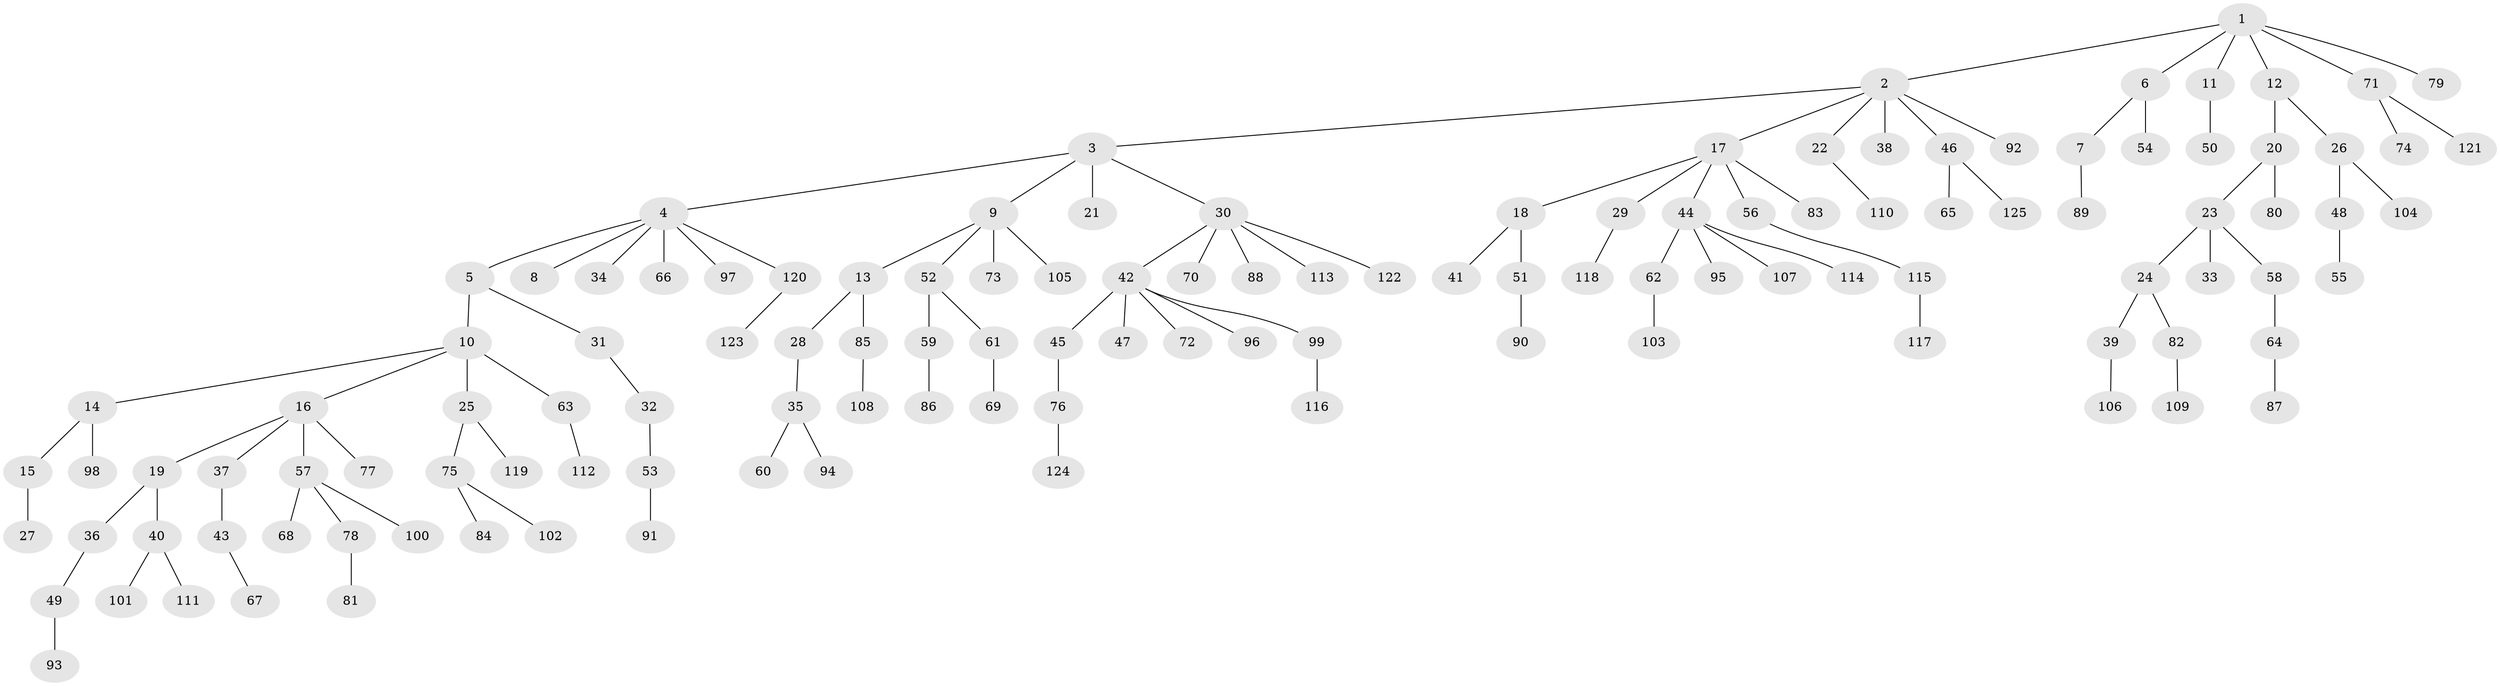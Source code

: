 // coarse degree distribution, {2: 0.21333333333333335, 1: 0.68, 4: 0.04, 9: 0.013333333333333334, 5: 0.013333333333333334, 10: 0.013333333333333334, 21: 0.013333333333333334, 8: 0.013333333333333334}
// Generated by graph-tools (version 1.1) at 2025/56/03/04/25 21:56:04]
// undirected, 125 vertices, 124 edges
graph export_dot {
graph [start="1"]
  node [color=gray90,style=filled];
  1;
  2;
  3;
  4;
  5;
  6;
  7;
  8;
  9;
  10;
  11;
  12;
  13;
  14;
  15;
  16;
  17;
  18;
  19;
  20;
  21;
  22;
  23;
  24;
  25;
  26;
  27;
  28;
  29;
  30;
  31;
  32;
  33;
  34;
  35;
  36;
  37;
  38;
  39;
  40;
  41;
  42;
  43;
  44;
  45;
  46;
  47;
  48;
  49;
  50;
  51;
  52;
  53;
  54;
  55;
  56;
  57;
  58;
  59;
  60;
  61;
  62;
  63;
  64;
  65;
  66;
  67;
  68;
  69;
  70;
  71;
  72;
  73;
  74;
  75;
  76;
  77;
  78;
  79;
  80;
  81;
  82;
  83;
  84;
  85;
  86;
  87;
  88;
  89;
  90;
  91;
  92;
  93;
  94;
  95;
  96;
  97;
  98;
  99;
  100;
  101;
  102;
  103;
  104;
  105;
  106;
  107;
  108;
  109;
  110;
  111;
  112;
  113;
  114;
  115;
  116;
  117;
  118;
  119;
  120;
  121;
  122;
  123;
  124;
  125;
  1 -- 2;
  1 -- 6;
  1 -- 11;
  1 -- 12;
  1 -- 71;
  1 -- 79;
  2 -- 3;
  2 -- 17;
  2 -- 22;
  2 -- 38;
  2 -- 46;
  2 -- 92;
  3 -- 4;
  3 -- 9;
  3 -- 21;
  3 -- 30;
  4 -- 5;
  4 -- 8;
  4 -- 34;
  4 -- 66;
  4 -- 97;
  4 -- 120;
  5 -- 10;
  5 -- 31;
  6 -- 7;
  6 -- 54;
  7 -- 89;
  9 -- 13;
  9 -- 52;
  9 -- 73;
  9 -- 105;
  10 -- 14;
  10 -- 16;
  10 -- 25;
  10 -- 63;
  11 -- 50;
  12 -- 20;
  12 -- 26;
  13 -- 28;
  13 -- 85;
  14 -- 15;
  14 -- 98;
  15 -- 27;
  16 -- 19;
  16 -- 37;
  16 -- 57;
  16 -- 77;
  17 -- 18;
  17 -- 29;
  17 -- 44;
  17 -- 56;
  17 -- 83;
  18 -- 41;
  18 -- 51;
  19 -- 36;
  19 -- 40;
  20 -- 23;
  20 -- 80;
  22 -- 110;
  23 -- 24;
  23 -- 33;
  23 -- 58;
  24 -- 39;
  24 -- 82;
  25 -- 75;
  25 -- 119;
  26 -- 48;
  26 -- 104;
  28 -- 35;
  29 -- 118;
  30 -- 42;
  30 -- 70;
  30 -- 88;
  30 -- 113;
  30 -- 122;
  31 -- 32;
  32 -- 53;
  35 -- 60;
  35 -- 94;
  36 -- 49;
  37 -- 43;
  39 -- 106;
  40 -- 101;
  40 -- 111;
  42 -- 45;
  42 -- 47;
  42 -- 72;
  42 -- 96;
  42 -- 99;
  43 -- 67;
  44 -- 62;
  44 -- 95;
  44 -- 107;
  44 -- 114;
  45 -- 76;
  46 -- 65;
  46 -- 125;
  48 -- 55;
  49 -- 93;
  51 -- 90;
  52 -- 59;
  52 -- 61;
  53 -- 91;
  56 -- 115;
  57 -- 68;
  57 -- 78;
  57 -- 100;
  58 -- 64;
  59 -- 86;
  61 -- 69;
  62 -- 103;
  63 -- 112;
  64 -- 87;
  71 -- 74;
  71 -- 121;
  75 -- 84;
  75 -- 102;
  76 -- 124;
  78 -- 81;
  82 -- 109;
  85 -- 108;
  99 -- 116;
  115 -- 117;
  120 -- 123;
}

